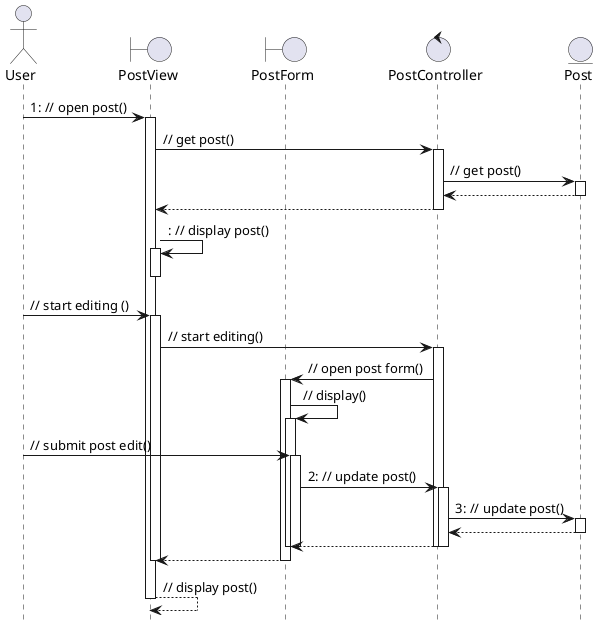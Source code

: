 @startuml

hide footbox
autoactivate on

actor User as user
boundary PostView as post_view
boundary PostForm as post_form
control PostController as post_ctl
entity Post as post_ent

'View post
user -> post_view : 1: // open post()
post_view -> post_ctl : // get post()
post_ctl -> post_ent : // get post()
post_ctl <-- post_ent
post_view <-- post_ctl
post_view -> post_view : : // display post()

'Edit post
deactivate post_view
user -> post_view : // start editing ()
post_view -> post_ctl : // start editing()
post_ctl -> post_form : // open post form()
post_form -> post_form : // display()
user -> post_form : // submit post edit()
post_form -> post_ctl : 2: // update post()
post_ctl -> post_ent : 3: // update post()
post_ctl <-- post_ent
post_form <-- post_ctl
deactivate post_ctl
deactivate post_form
deactivate post_form
post_view <-- post_form
deactivate post_view

post_view --> post_view : // display post()


@enduml

